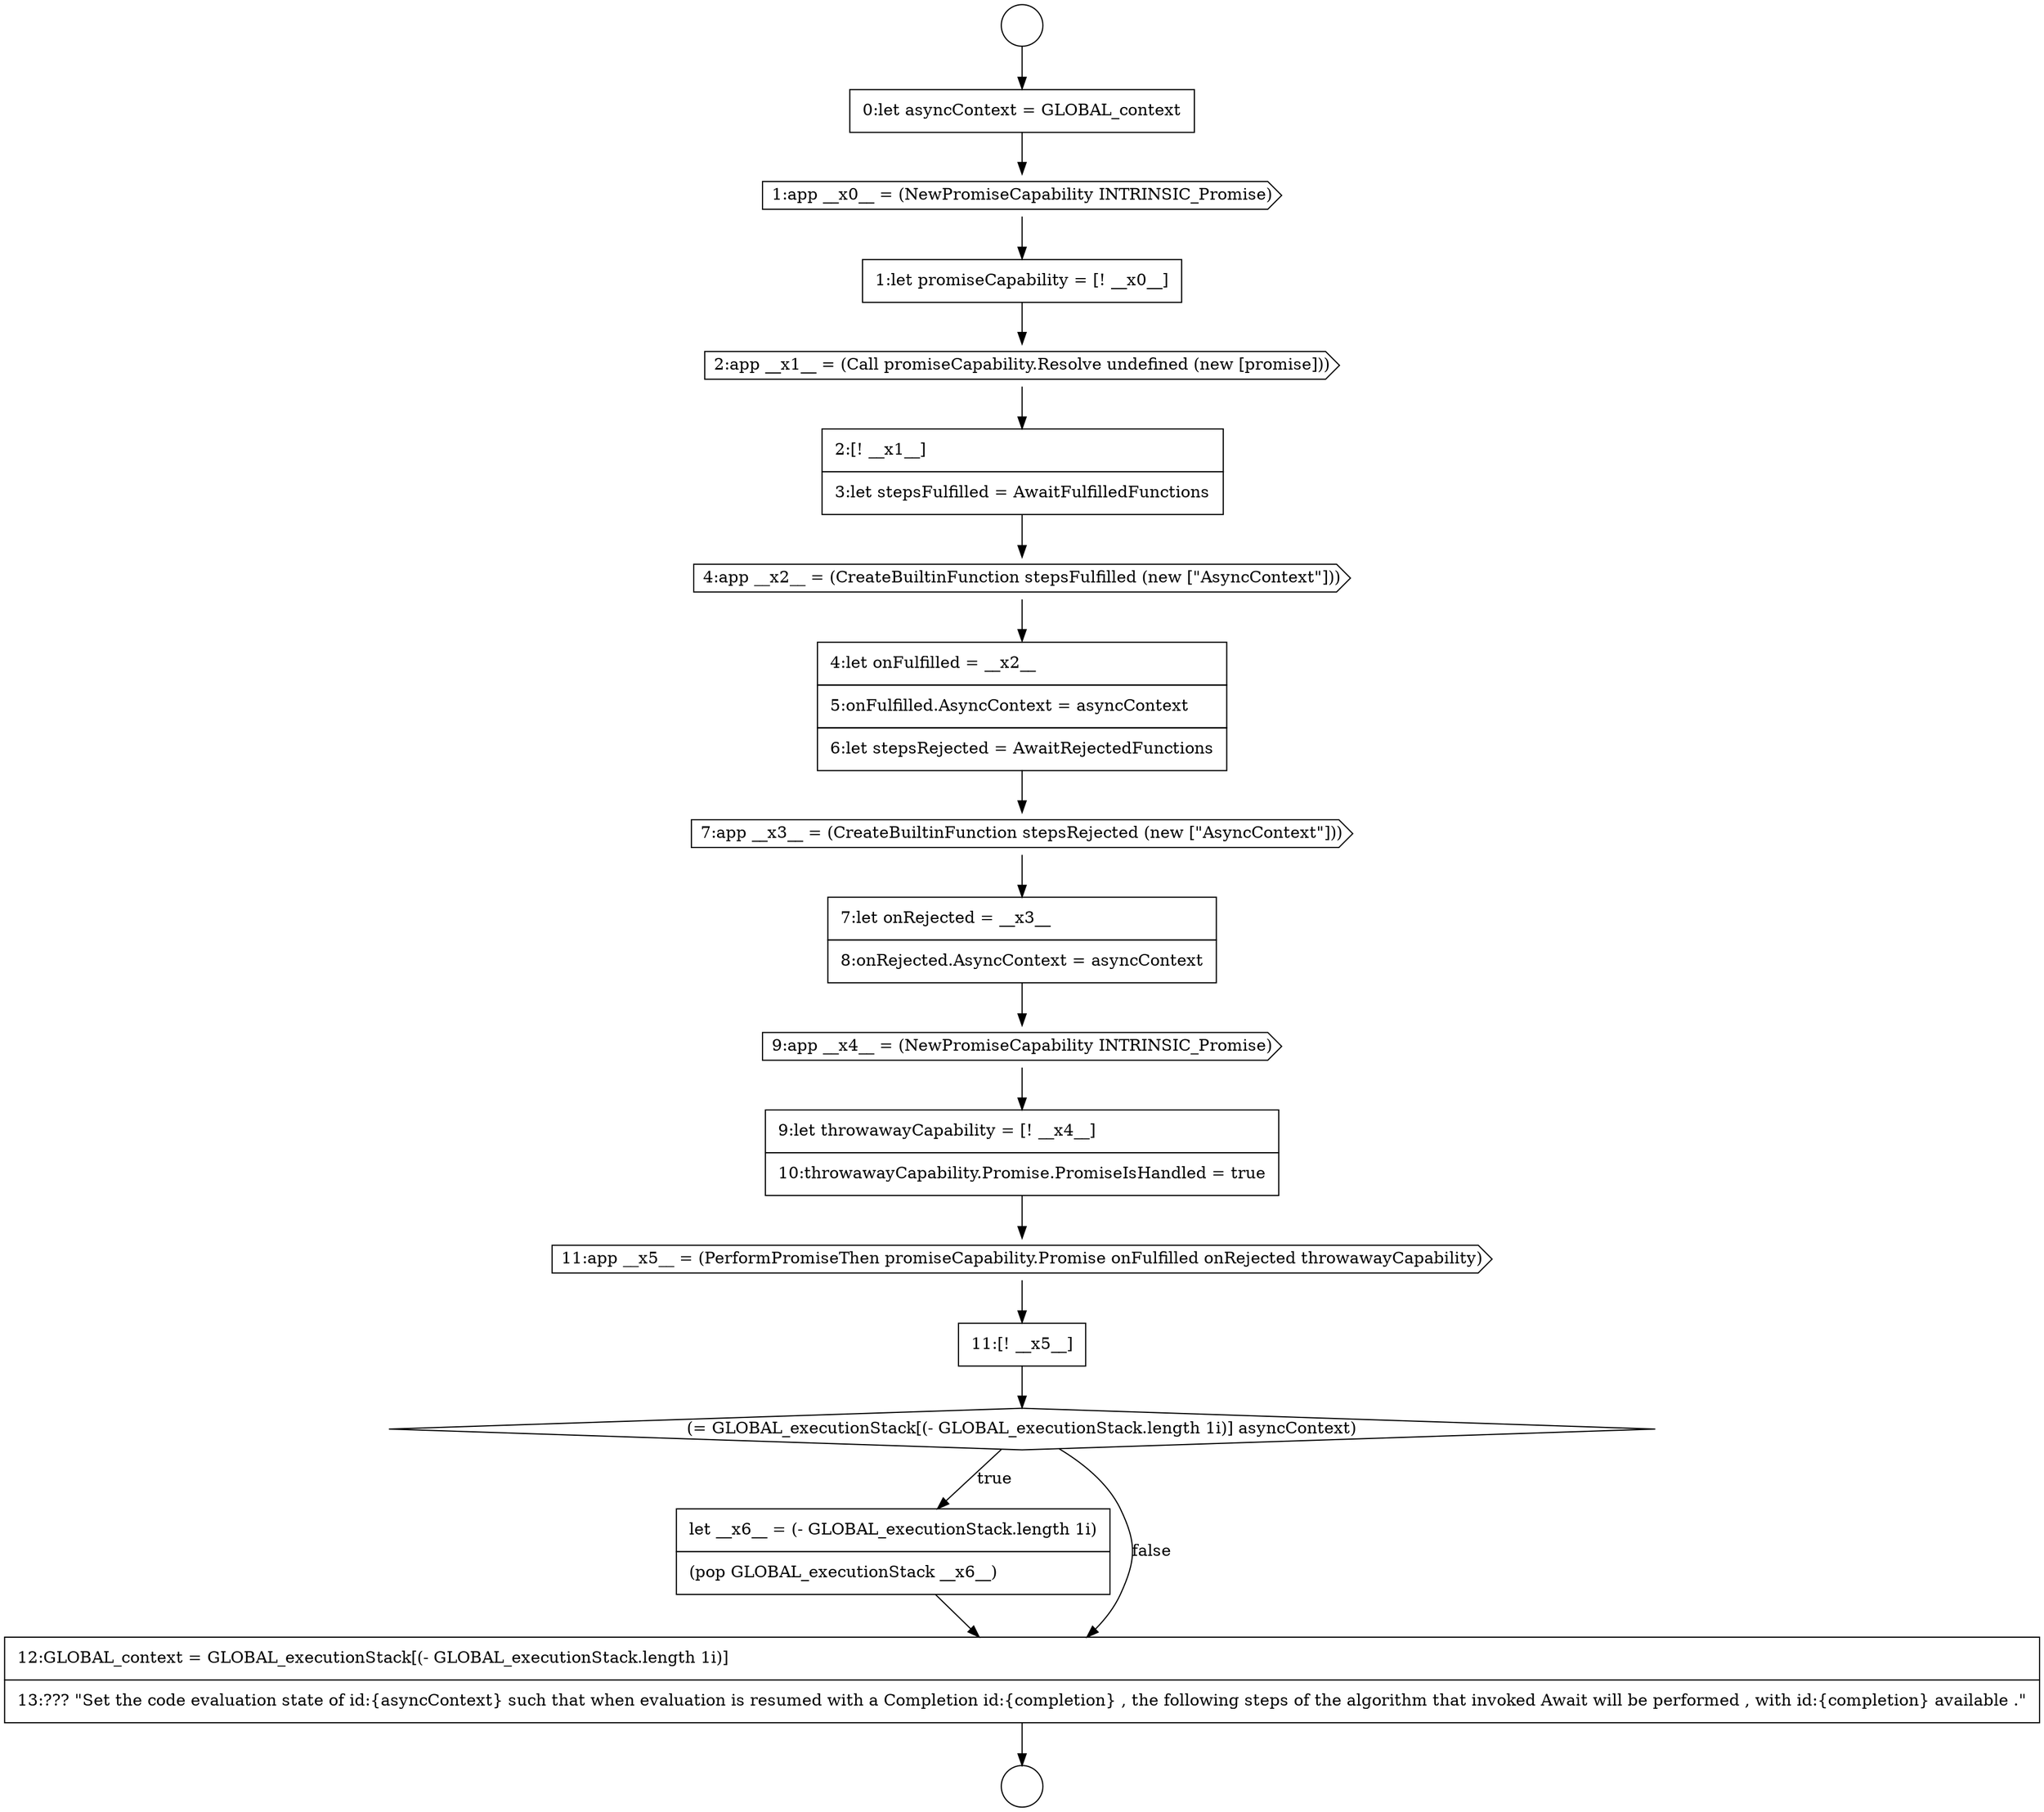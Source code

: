 digraph {
  node5 [shape=circle label=" " color="black" fillcolor="white" style=filled]
  node10 [shape=none, margin=0, label=<<font color="black">
    <table border="0" cellborder="1" cellspacing="0" cellpadding="10">
      <tr><td align="left">2:[! __x1__]</td></tr>
      <tr><td align="left">3:let stepsFulfilled = AwaitFulfilledFunctions</td></tr>
    </table>
  </font>> color="black" fillcolor="white" style=filled]
  node14 [shape=none, margin=0, label=<<font color="black">
    <table border="0" cellborder="1" cellspacing="0" cellpadding="10">
      <tr><td align="left">7:let onRejected = __x3__</td></tr>
      <tr><td align="left">8:onRejected.AsyncContext = asyncContext</td></tr>
    </table>
  </font>> color="black" fillcolor="white" style=filled]
  node20 [shape=none, margin=0, label=<<font color="black">
    <table border="0" cellborder="1" cellspacing="0" cellpadding="10">
      <tr><td align="left">let __x6__ = (- GLOBAL_executionStack.length 1i)</td></tr>
      <tr><td align="left">(pop GLOBAL_executionStack __x6__)</td></tr>
    </table>
  </font>> color="black" fillcolor="white" style=filled]
  node6 [shape=none, margin=0, label=<<font color="black">
    <table border="0" cellborder="1" cellspacing="0" cellpadding="10">
      <tr><td align="left">0:let asyncContext = GLOBAL_context</td></tr>
    </table>
  </font>> color="black" fillcolor="white" style=filled]
  node21 [shape=none, margin=0, label=<<font color="black">
    <table border="0" cellborder="1" cellspacing="0" cellpadding="10">
      <tr><td align="left">12:GLOBAL_context = GLOBAL_executionStack[(- GLOBAL_executionStack.length 1i)]</td></tr>
      <tr><td align="left">13:??? &quot;Set the code evaluation state of id:{asyncContext} such that when evaluation is resumed with a Completion id:{completion} , the following steps of the algorithm that invoked Await will be performed , with id:{completion} available .&quot;</td></tr>
    </table>
  </font>> color="black" fillcolor="white" style=filled]
  node9 [shape=cds, label=<<font color="black">2:app __x1__ = (Call promiseCapability.Resolve undefined (new [promise]))</font>> color="black" fillcolor="white" style=filled]
  node13 [shape=cds, label=<<font color="black">7:app __x3__ = (CreateBuiltinFunction stepsRejected (new [&quot;AsyncContext&quot;]))</font>> color="black" fillcolor="white" style=filled]
  node17 [shape=cds, label=<<font color="black">11:app __x5__ = (PerformPromiseThen promiseCapability.Promise onFulfilled onRejected throwawayCapability)</font>> color="black" fillcolor="white" style=filled]
  node12 [shape=none, margin=0, label=<<font color="black">
    <table border="0" cellborder="1" cellspacing="0" cellpadding="10">
      <tr><td align="left">4:let onFulfilled = __x2__</td></tr>
      <tr><td align="left">5:onFulfilled.AsyncContext = asyncContext</td></tr>
      <tr><td align="left">6:let stepsRejected = AwaitRejectedFunctions</td></tr>
    </table>
  </font>> color="black" fillcolor="white" style=filled]
  node7 [shape=cds, label=<<font color="black">1:app __x0__ = (NewPromiseCapability INTRINSIC_Promise)</font>> color="black" fillcolor="white" style=filled]
  node18 [shape=none, margin=0, label=<<font color="black">
    <table border="0" cellborder="1" cellspacing="0" cellpadding="10">
      <tr><td align="left">11:[! __x5__]</td></tr>
    </table>
  </font>> color="black" fillcolor="white" style=filled]
  node16 [shape=none, margin=0, label=<<font color="black">
    <table border="0" cellborder="1" cellspacing="0" cellpadding="10">
      <tr><td align="left">9:let throwawayCapability = [! __x4__]</td></tr>
      <tr><td align="left">10:throwawayCapability.Promise.PromiseIsHandled = true</td></tr>
    </table>
  </font>> color="black" fillcolor="white" style=filled]
  node11 [shape=cds, label=<<font color="black">4:app __x2__ = (CreateBuiltinFunction stepsFulfilled (new [&quot;AsyncContext&quot;]))</font>> color="black" fillcolor="white" style=filled]
  node8 [shape=none, margin=0, label=<<font color="black">
    <table border="0" cellborder="1" cellspacing="0" cellpadding="10">
      <tr><td align="left">1:let promiseCapability = [! __x0__]</td></tr>
    </table>
  </font>> color="black" fillcolor="white" style=filled]
  node19 [shape=diamond, label=<<font color="black">(= GLOBAL_executionStack[(- GLOBAL_executionStack.length 1i)] asyncContext)</font>> color="black" fillcolor="white" style=filled]
  node4 [shape=circle label=" " color="black" fillcolor="white" style=filled]
  node15 [shape=cds, label=<<font color="black">9:app __x4__ = (NewPromiseCapability INTRINSIC_Promise)</font>> color="black" fillcolor="white" style=filled]
  node15 -> node16 [ color="black"]
  node11 -> node12 [ color="black"]
  node13 -> node14 [ color="black"]
  node12 -> node13 [ color="black"]
  node19 -> node20 [label=<<font color="black">true</font>> color="black"]
  node19 -> node21 [label=<<font color="black">false</font>> color="black"]
  node6 -> node7 [ color="black"]
  node9 -> node10 [ color="black"]
  node14 -> node15 [ color="black"]
  node10 -> node11 [ color="black"]
  node8 -> node9 [ color="black"]
  node20 -> node21 [ color="black"]
  node21 -> node5 [ color="black"]
  node16 -> node17 [ color="black"]
  node17 -> node18 [ color="black"]
  node4 -> node6 [ color="black"]
  node7 -> node8 [ color="black"]
  node18 -> node19 [ color="black"]
}
